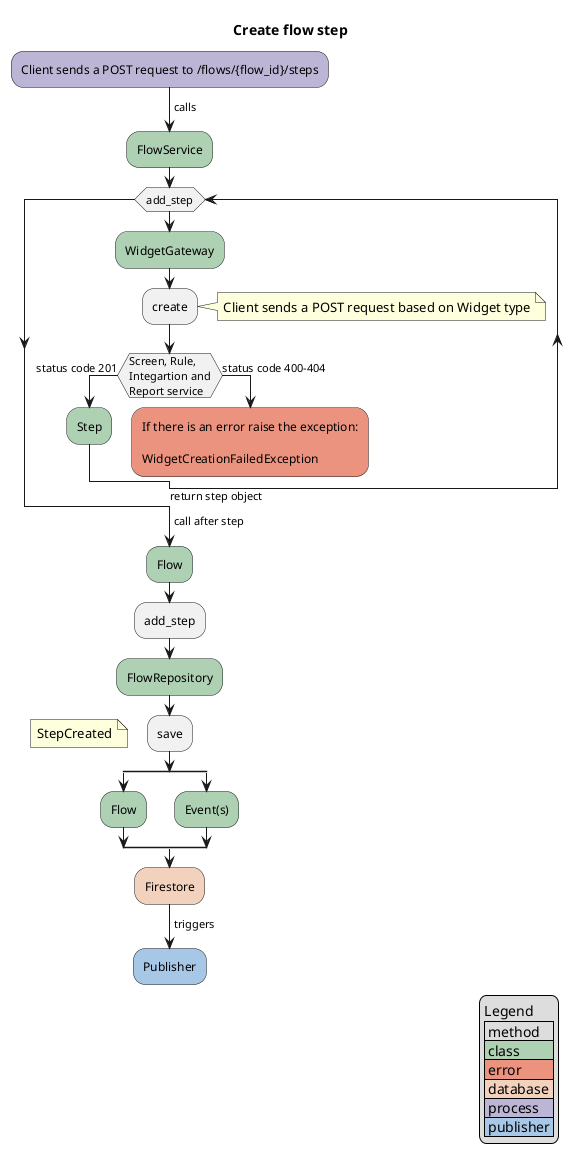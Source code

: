 @startuml
title Create flow step

#BDB5D5:Client sends a POST request to /flows/{flow_id}/steps;
-> calls;
#ADD1B2:FlowService;
while (add_step)
    #ADD1B2:WidgetGateway;
    :create;
    note right
        Client sends a POST request based on Widget type
    end note
    if (Screen, Rule,\nIntegartion and\nReport service) then (status code 201);
        #ADD1B2:Step;
    else (status code 400-404)
    #EB937F:If there is an error raise the exception:\n\nWidgetCreationFailedException;
    kill
    endif
-> return step object;
endwhile
-> call after step;
#ADD1B2:Flow;
:add_step;
#ADD1B2:FlowRepository;
:save;
floating note:StepCreated
split
    #ADD1B2:Flow;
split again
    #ADD1B2:Event(s);
end split
#F2D2BD:Firestore;
-> triggers;
#A7C7E7:Publisher;
legend right
    Legend
    | method |
    |<#ADD1B2> class |
    |<#EB937F> error |
    |<#F2D2BD> database |
    |<#BDB5D5> process |
    |<#A7C7E7> publisher |
endlegend
@enduml
